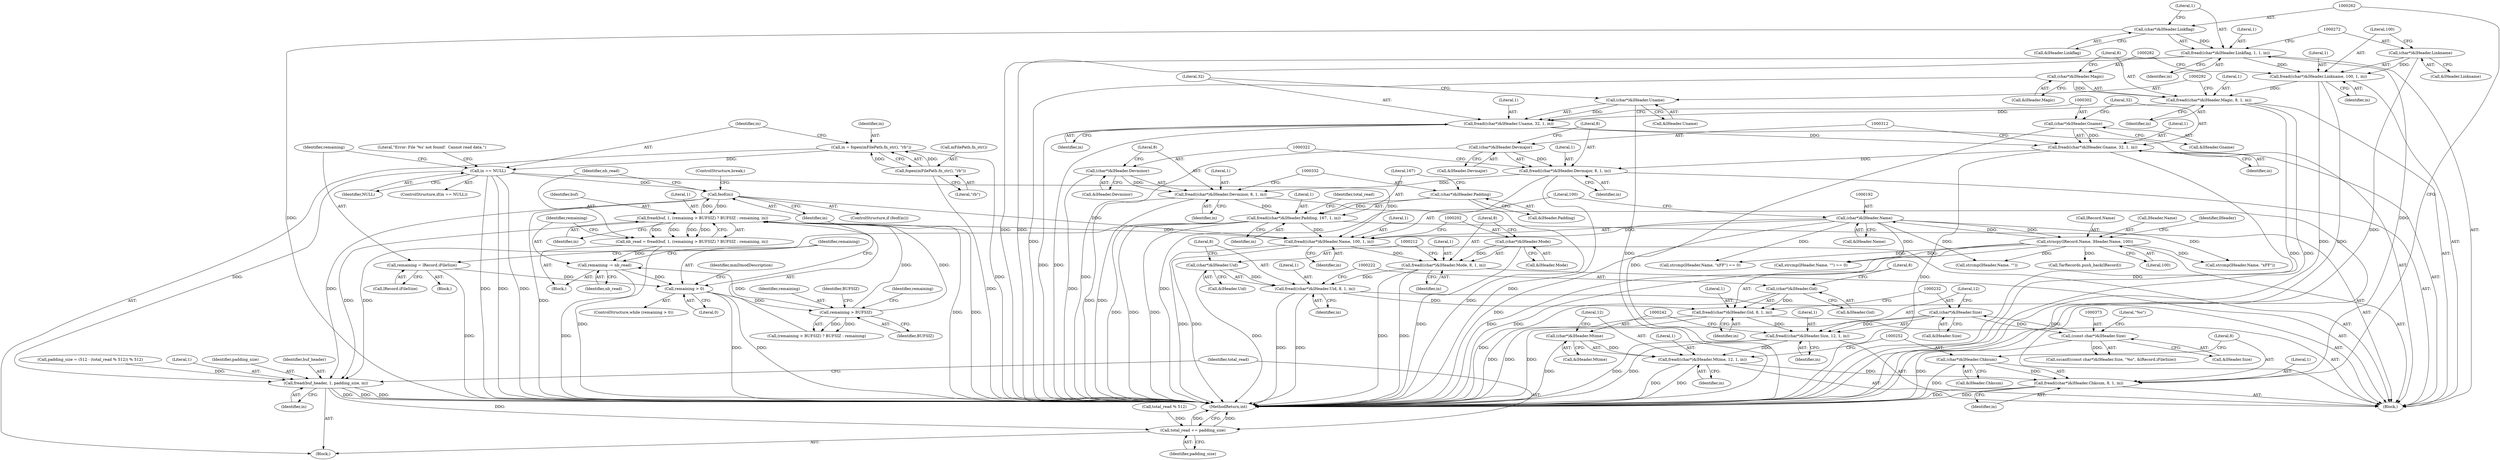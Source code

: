 digraph "0_savannah_40cc957f52e772f45125126439ba9333cf2d2998_0@API" {
"1000260" [label="(Call,fread((char*)&lHeader.Linkflag, 1, 1, in))"];
"1000261" [label="(Call,(char*)&lHeader.Linkflag)"];
"1000250" [label="(Call,fread((char*)&lHeader.Chksum, 8, 1, in))"];
"1000251" [label="(Call,(char*)&lHeader.Chksum)"];
"1000240" [label="(Call,fread((char*)&lHeader.Mtime, 12, 1, in))"];
"1000241" [label="(Call,(char*)&lHeader.Mtime)"];
"1000230" [label="(Call,fread((char*)&lHeader.Size, 12, 1, in))"];
"1000231" [label="(Call,(char*)&lHeader.Size)"];
"1000372" [label="(Call,(const char*)&lHeader.Size)"];
"1000220" [label="(Call,fread((char*)&lHeader.Gid, 8, 1, in))"];
"1000221" [label="(Call,(char*)&lHeader.Gid)"];
"1000210" [label="(Call,fread((char*)&lHeader.Uid, 8, 1, in))"];
"1000211" [label="(Call,(char*)&lHeader.Uid)"];
"1000200" [label="(Call,fread((char*)&lHeader.Mode, 8, 1, in))"];
"1000201" [label="(Call,(char*)&lHeader.Mode)"];
"1000190" [label="(Call,fread((char*)&lHeader.Name, 100, 1, in))"];
"1000191" [label="(Call,(char*)&lHeader.Name)"];
"1000354" [label="(Call,strncpy(lRecord.Name, lHeader.Name, 100))"];
"1000330" [label="(Call,fread((char*)&lHeader.Padding, 167, 1, in))"];
"1000331" [label="(Call,(char*)&lHeader.Padding)"];
"1000320" [label="(Call,fread((char*)&lHeader.Devminor, 8, 1, in))"];
"1000321" [label="(Call,(char*)&lHeader.Devminor)"];
"1000310" [label="(Call,fread((char*)&lHeader.Devmajor, 8, 1, in))"];
"1000311" [label="(Call,(char*)&lHeader.Devmajor)"];
"1000300" [label="(Call,fread((char*)&lHeader.Gname, 32, 1, in))"];
"1000301" [label="(Call,(char*)&lHeader.Gname)"];
"1000290" [label="(Call,fread((char*)&lHeader.Uname, 32, 1, in))"];
"1000291" [label="(Call,(char*)&lHeader.Uname)"];
"1000280" [label="(Call,fread((char*)&lHeader.Magic, 8, 1, in))"];
"1000281" [label="(Call,(char*)&lHeader.Magic)"];
"1000270" [label="(Call,fread((char*)&lHeader.Linkname, 100, 1, in))"];
"1000271" [label="(Call,(char*)&lHeader.Linkname)"];
"1000260" [label="(Call,fread((char*)&lHeader.Linkflag, 1, 1, in))"];
"1000118" [label="(Call,in == NULL)"];
"1000112" [label="(Call,in = fopen(mFilePath.fn_str(), \"rb\"))"];
"1000114" [label="(Call,fopen(mFilePath.fn_str(), \"rb\"))"];
"1000149" [label="(Call,fread(buf, 1, (remaining > BUFSIZ) ? BUFSIZ : remaining, in))"];
"1000153" [label="(Call,remaining > BUFSIZ)"];
"1000138" [label="(Call,remaining > 0)"];
"1000159" [label="(Call,remaining -= nb_read)"];
"1000147" [label="(Call,nb_read = fread(buf, 1, (remaining > BUFSIZ) ? BUFSIZ : remaining, in))"];
"1000131" [label="(Call,remaining = lRecord.iFileSize)"];
"1000143" [label="(Call,feof(in))"];
"1000435" [label="(Call,fread(buf_header, 1, padding_size, in))"];
"1000440" [label="(Call,total_read += padding_size)"];
"1000431" [label="(Call,total_read % 512)"];
"1000443" [label="(MethodReturn,int)"];
"1000438" [label="(Identifier,padding_size)"];
"1000435" [label="(Call,fread(buf_header, 1, padding_size, in))"];
"1000281" [label="(Call,(char*)&lHeader.Magic)"];
"1000113" [label="(Identifier,in)"];
"1000270" [label="(Call,fread((char*)&lHeader.Linkname, 100, 1, in))"];
"1000132" [label="(Identifier,remaining)"];
"1000103" [label="(Block,)"];
"1000268" [label="(Literal,1)"];
"1000251" [label="(Call,(char*)&lHeader.Chksum)"];
"1000248" [label="(Literal,1)"];
"1000219" [label="(Identifier,in)"];
"1000271" [label="(Call,(char*)&lHeader.Linkname)"];
"1000116" [label="(Literal,\"rb\")"];
"1000378" [label="(Literal,\"%o\")"];
"1000198" [label="(Literal,1)"];
"1000131" [label="(Call,remaining = lRecord.iFileSize)"];
"1000137" [label="(ControlStructure,while (remaining > 0))"];
"1000263" [label="(Call,&lHeader.Linkflag)"];
"1000423" [label="(Call,TarRecords.push_back(lRecord))"];
"1000260" [label="(Call,fread((char*)&lHeader.Linkflag, 1, 1, in))"];
"1000150" [label="(Identifier,buf)"];
"1000280" [label="(Call,fread((char*)&lHeader.Magic, 8, 1, in))"];
"1000436" [label="(Identifier,buf_header)"];
"1000253" [label="(Call,&lHeader.Chksum)"];
"1000355" [label="(Call,lRecord.Name)"];
"1000311" [label="(Call,(char*)&lHeader.Devmajor)"];
"1000321" [label="(Call,(char*)&lHeader.Devminor)"];
"1000154" [label="(Identifier,remaining)"];
"1000320" [label="(Call,fread((char*)&lHeader.Devminor, 8, 1, in))"];
"1000152" [label="(Call,(remaining > BUFSIZ) ? BUFSIZ : remaining)"];
"1000361" [label="(Literal,100)"];
"1000243" [label="(Call,&lHeader.Mtime)"];
"1000240" [label="(Call,fread((char*)&lHeader.Mtime, 12, 1, in))"];
"1000309" [label="(Identifier,in)"];
"1000331" [label="(Call,(char*)&lHeader.Padding)"];
"1000207" [label="(Literal,8)"];
"1000247" [label="(Literal,12)"];
"1000279" [label="(Identifier,in)"];
"1000289" [label="(Identifier,in)"];
"1000193" [label="(Call,&lHeader.Name)"];
"1000151" [label="(Literal,1)"];
"1000313" [label="(Call,&lHeader.Devmajor)"];
"1000147" [label="(Call,nb_read = fread(buf, 1, (remaining > BUFSIZ) ? BUFSIZ : remaining, in))"];
"1000148" [label="(Identifier,nb_read)"];
"1000439" [label="(Identifier,in)"];
"1000442" [label="(Identifier,padding_size)"];
"1000372" [label="(Call,(const char*)&lHeader.Size)"];
"1000239" [label="(Identifier,in)"];
"1000319" [label="(Identifier,in)"];
"1000145" [label="(ControlStructure,break;)"];
"1000177" [label="(Block,)"];
"1000115" [label="(Call,mFilePath.fn_str())"];
"1000220" [label="(Call,fread((char*)&lHeader.Gid, 8, 1, in))"];
"1000161" [label="(Identifier,nb_read)"];
"1000156" [label="(Identifier,BUFSIZ)"];
"1000269" [label="(Identifier,in)"];
"1000227" [label="(Literal,8)"];
"1000273" [label="(Call,&lHeader.Linkname)"];
"1000133" [label="(Call,lRecord.iFileSize)"];
"1000149" [label="(Call,fread(buf, 1, (remaining > BUFSIZ) ? BUFSIZ : remaining, in))"];
"1000139" [label="(Identifier,remaining)"];
"1000267" [label="(Literal,1)"];
"1000338" [label="(Literal,1)"];
"1000374" [label="(Call,&lHeader.Size)"];
"1000155" [label="(Identifier,BUFSIZ)"];
"1000441" [label="(Identifier,total_read)"];
"1000250" [label="(Call,fread((char*)&lHeader.Chksum, 8, 1, in))"];
"1000203" [label="(Call,&lHeader.Mode)"];
"1000297" [label="(Literal,32)"];
"1000328" [label="(Literal,1)"];
"1000191" [label="(Call,(char*)&lHeader.Name)"];
"1000327" [label="(Literal,8)"];
"1000333" [label="(Call,&lHeader.Padding)"];
"1000278" [label="(Literal,1)"];
"1000440" [label="(Call,total_read += padding_size)"];
"1000318" [label="(Literal,1)"];
"1000153" [label="(Call,remaining > BUFSIZ)"];
"1000228" [label="(Literal,1)"];
"1000230" [label="(Call,fread((char*)&lHeader.Size, 12, 1, in))"];
"1000277" [label="(Literal,100)"];
"1000124" [label="(Literal,\"Error: File '%s' not found!  Cannot read data.\")"];
"1000233" [label="(Call,&lHeader.Size)"];
"1000158" [label="(Identifier,in)"];
"1000363" [label="(Call,strcmp(lHeader.Name, \"\xFF\") == 0)"];
"1000112" [label="(Call,in = fopen(mFilePath.fn_str(), \"rb\"))"];
"1000218" [label="(Literal,1)"];
"1000358" [label="(Call,lHeader.Name)"];
"1000221" [label="(Call,(char*)&lHeader.Gid)"];
"1000140" [label="(Literal,0)"];
"1000164" [label="(Identifier,mmDmodDescription)"];
"1000371" [label="(Call,sscanf((const char*)&lHeader.Size, \"%o\", &lRecord.iFileSize))"];
"1000129" [label="(Block,)"];
"1000308" [label="(Literal,1)"];
"1000238" [label="(Literal,1)"];
"1000118" [label="(Call,in == NULL)"];
"1000200" [label="(Call,fread((char*)&lHeader.Mode, 8, 1, in))"];
"1000261" [label="(Call,(char*)&lHeader.Linkflag)"];
"1000209" [label="(Identifier,in)"];
"1000197" [label="(Literal,100)"];
"1000307" [label="(Literal,32)"];
"1000249" [label="(Identifier,in)"];
"1000119" [label="(Identifier,in)"];
"1000144" [label="(Identifier,in)"];
"1000120" [label="(Identifier,NULL)"];
"1000117" [label="(ControlStructure,if(in == NULL))"];
"1000229" [label="(Identifier,in)"];
"1000426" [label="(Call,padding_size = (512 - (total_read % 512)) % 512)"];
"1000341" [label="(Identifier,total_read)"];
"1000143" [label="(Call,feof(in))"];
"1000339" [label="(Identifier,in)"];
"1000300" [label="(Call,fread((char*)&lHeader.Gname, 32, 1, in))"];
"1000389" [label="(Call,strcmp(lHeader.Name, \"\") == 0)"];
"1000293" [label="(Call,&lHeader.Uname)"];
"1000190" [label="(Call,fread((char*)&lHeader.Name, 100, 1, in))"];
"1000258" [label="(Literal,1)"];
"1000283" [label="(Call,&lHeader.Magic)"];
"1000160" [label="(Identifier,remaining)"];
"1000138" [label="(Call,remaining > 0)"];
"1000241" [label="(Call,(char*)&lHeader.Mtime)"];
"1000301" [label="(Call,(char*)&lHeader.Gname)"];
"1000223" [label="(Call,&lHeader.Gid)"];
"1000208" [label="(Literal,1)"];
"1000330" [label="(Call,fread((char*)&lHeader.Padding, 167, 1, in))"];
"1000354" [label="(Call,strncpy(lRecord.Name, lHeader.Name, 100))"];
"1000157" [label="(Identifier,remaining)"];
"1000211" [label="(Call,(char*)&lHeader.Uid)"];
"1000288" [label="(Literal,1)"];
"1000329" [label="(Identifier,in)"];
"1000317" [label="(Literal,8)"];
"1000290" [label="(Call,fread((char*)&lHeader.Uname, 32, 1, in))"];
"1000114" [label="(Call,fopen(mFilePath.fn_str(), \"rb\"))"];
"1000231" [label="(Call,(char*)&lHeader.Size)"];
"1000201" [label="(Call,(char*)&lHeader.Mode)"];
"1000291" [label="(Call,(char*)&lHeader.Uname)"];
"1000299" [label="(Identifier,in)"];
"1000310" [label="(Call,fread((char*)&lHeader.Devmajor, 8, 1, in))"];
"1000298" [label="(Literal,1)"];
"1000303" [label="(Call,&lHeader.Gname)"];
"1000259" [label="(Identifier,in)"];
"1000437" [label="(Literal,1)"];
"1000199" [label="(Identifier,in)"];
"1000323" [label="(Call,&lHeader.Devminor)"];
"1000390" [label="(Call,strcmp(lHeader.Name, \"\"))"];
"1000337" [label="(Literal,167)"];
"1000210" [label="(Call,fread((char*)&lHeader.Uid, 8, 1, in))"];
"1000237" [label="(Literal,12)"];
"1000159" [label="(Call,remaining -= nb_read)"];
"1000142" [label="(ControlStructure,if (feof(in)))"];
"1000217" [label="(Literal,8)"];
"1000213" [label="(Call,&lHeader.Uid)"];
"1000141" [label="(Block,)"];
"1000366" [label="(Identifier,lHeader)"];
"1000257" [label="(Literal,8)"];
"1000287" [label="(Literal,8)"];
"1000364" [label="(Call,strcmp(lHeader.Name, \"\xFF\"))"];
"1000260" -> "1000177"  [label="AST: "];
"1000260" -> "1000269"  [label="CFG: "];
"1000261" -> "1000260"  [label="AST: "];
"1000267" -> "1000260"  [label="AST: "];
"1000268" -> "1000260"  [label="AST: "];
"1000269" -> "1000260"  [label="AST: "];
"1000272" -> "1000260"  [label="CFG: "];
"1000260" -> "1000443"  [label="DDG: "];
"1000260" -> "1000443"  [label="DDG: "];
"1000261" -> "1000260"  [label="DDG: "];
"1000250" -> "1000260"  [label="DDG: "];
"1000260" -> "1000270"  [label="DDG: "];
"1000261" -> "1000263"  [label="CFG: "];
"1000262" -> "1000261"  [label="AST: "];
"1000263" -> "1000261"  [label="AST: "];
"1000267" -> "1000261"  [label="CFG: "];
"1000261" -> "1000443"  [label="DDG: "];
"1000250" -> "1000177"  [label="AST: "];
"1000250" -> "1000259"  [label="CFG: "];
"1000251" -> "1000250"  [label="AST: "];
"1000257" -> "1000250"  [label="AST: "];
"1000258" -> "1000250"  [label="AST: "];
"1000259" -> "1000250"  [label="AST: "];
"1000262" -> "1000250"  [label="CFG: "];
"1000250" -> "1000443"  [label="DDG: "];
"1000250" -> "1000443"  [label="DDG: "];
"1000251" -> "1000250"  [label="DDG: "];
"1000240" -> "1000250"  [label="DDG: "];
"1000251" -> "1000253"  [label="CFG: "];
"1000252" -> "1000251"  [label="AST: "];
"1000253" -> "1000251"  [label="AST: "];
"1000257" -> "1000251"  [label="CFG: "];
"1000251" -> "1000443"  [label="DDG: "];
"1000240" -> "1000177"  [label="AST: "];
"1000240" -> "1000249"  [label="CFG: "];
"1000241" -> "1000240"  [label="AST: "];
"1000247" -> "1000240"  [label="AST: "];
"1000248" -> "1000240"  [label="AST: "];
"1000249" -> "1000240"  [label="AST: "];
"1000252" -> "1000240"  [label="CFG: "];
"1000240" -> "1000443"  [label="DDG: "];
"1000240" -> "1000443"  [label="DDG: "];
"1000241" -> "1000240"  [label="DDG: "];
"1000230" -> "1000240"  [label="DDG: "];
"1000241" -> "1000243"  [label="CFG: "];
"1000242" -> "1000241"  [label="AST: "];
"1000243" -> "1000241"  [label="AST: "];
"1000247" -> "1000241"  [label="CFG: "];
"1000241" -> "1000443"  [label="DDG: "];
"1000230" -> "1000177"  [label="AST: "];
"1000230" -> "1000239"  [label="CFG: "];
"1000231" -> "1000230"  [label="AST: "];
"1000237" -> "1000230"  [label="AST: "];
"1000238" -> "1000230"  [label="AST: "];
"1000239" -> "1000230"  [label="AST: "];
"1000242" -> "1000230"  [label="CFG: "];
"1000230" -> "1000443"  [label="DDG: "];
"1000230" -> "1000443"  [label="DDG: "];
"1000231" -> "1000230"  [label="DDG: "];
"1000220" -> "1000230"  [label="DDG: "];
"1000231" -> "1000233"  [label="CFG: "];
"1000232" -> "1000231"  [label="AST: "];
"1000233" -> "1000231"  [label="AST: "];
"1000237" -> "1000231"  [label="CFG: "];
"1000231" -> "1000443"  [label="DDG: "];
"1000372" -> "1000231"  [label="DDG: "];
"1000231" -> "1000372"  [label="DDG: "];
"1000372" -> "1000371"  [label="AST: "];
"1000372" -> "1000374"  [label="CFG: "];
"1000373" -> "1000372"  [label="AST: "];
"1000374" -> "1000372"  [label="AST: "];
"1000378" -> "1000372"  [label="CFG: "];
"1000372" -> "1000443"  [label="DDG: "];
"1000372" -> "1000371"  [label="DDG: "];
"1000220" -> "1000177"  [label="AST: "];
"1000220" -> "1000229"  [label="CFG: "];
"1000221" -> "1000220"  [label="AST: "];
"1000227" -> "1000220"  [label="AST: "];
"1000228" -> "1000220"  [label="AST: "];
"1000229" -> "1000220"  [label="AST: "];
"1000232" -> "1000220"  [label="CFG: "];
"1000220" -> "1000443"  [label="DDG: "];
"1000220" -> "1000443"  [label="DDG: "];
"1000221" -> "1000220"  [label="DDG: "];
"1000210" -> "1000220"  [label="DDG: "];
"1000221" -> "1000223"  [label="CFG: "];
"1000222" -> "1000221"  [label="AST: "];
"1000223" -> "1000221"  [label="AST: "];
"1000227" -> "1000221"  [label="CFG: "];
"1000221" -> "1000443"  [label="DDG: "];
"1000210" -> "1000177"  [label="AST: "];
"1000210" -> "1000219"  [label="CFG: "];
"1000211" -> "1000210"  [label="AST: "];
"1000217" -> "1000210"  [label="AST: "];
"1000218" -> "1000210"  [label="AST: "];
"1000219" -> "1000210"  [label="AST: "];
"1000222" -> "1000210"  [label="CFG: "];
"1000210" -> "1000443"  [label="DDG: "];
"1000210" -> "1000443"  [label="DDG: "];
"1000211" -> "1000210"  [label="DDG: "];
"1000200" -> "1000210"  [label="DDG: "];
"1000211" -> "1000213"  [label="CFG: "];
"1000212" -> "1000211"  [label="AST: "];
"1000213" -> "1000211"  [label="AST: "];
"1000217" -> "1000211"  [label="CFG: "];
"1000211" -> "1000443"  [label="DDG: "];
"1000200" -> "1000177"  [label="AST: "];
"1000200" -> "1000209"  [label="CFG: "];
"1000201" -> "1000200"  [label="AST: "];
"1000207" -> "1000200"  [label="AST: "];
"1000208" -> "1000200"  [label="AST: "];
"1000209" -> "1000200"  [label="AST: "];
"1000212" -> "1000200"  [label="CFG: "];
"1000200" -> "1000443"  [label="DDG: "];
"1000200" -> "1000443"  [label="DDG: "];
"1000201" -> "1000200"  [label="DDG: "];
"1000190" -> "1000200"  [label="DDG: "];
"1000201" -> "1000203"  [label="CFG: "];
"1000202" -> "1000201"  [label="AST: "];
"1000203" -> "1000201"  [label="AST: "];
"1000207" -> "1000201"  [label="CFG: "];
"1000201" -> "1000443"  [label="DDG: "];
"1000190" -> "1000177"  [label="AST: "];
"1000190" -> "1000199"  [label="CFG: "];
"1000191" -> "1000190"  [label="AST: "];
"1000197" -> "1000190"  [label="AST: "];
"1000198" -> "1000190"  [label="AST: "];
"1000199" -> "1000190"  [label="AST: "];
"1000202" -> "1000190"  [label="CFG: "];
"1000190" -> "1000443"  [label="DDG: "];
"1000190" -> "1000443"  [label="DDG: "];
"1000191" -> "1000190"  [label="DDG: "];
"1000330" -> "1000190"  [label="DDG: "];
"1000118" -> "1000190"  [label="DDG: "];
"1000149" -> "1000190"  [label="DDG: "];
"1000143" -> "1000190"  [label="DDG: "];
"1000191" -> "1000193"  [label="CFG: "];
"1000192" -> "1000191"  [label="AST: "];
"1000193" -> "1000191"  [label="AST: "];
"1000197" -> "1000191"  [label="CFG: "];
"1000191" -> "1000443"  [label="DDG: "];
"1000354" -> "1000191"  [label="DDG: "];
"1000191" -> "1000354"  [label="DDG: "];
"1000191" -> "1000363"  [label="DDG: "];
"1000191" -> "1000364"  [label="DDG: "];
"1000191" -> "1000389"  [label="DDG: "];
"1000191" -> "1000390"  [label="DDG: "];
"1000354" -> "1000177"  [label="AST: "];
"1000354" -> "1000361"  [label="CFG: "];
"1000355" -> "1000354"  [label="AST: "];
"1000358" -> "1000354"  [label="AST: "];
"1000361" -> "1000354"  [label="AST: "];
"1000366" -> "1000354"  [label="CFG: "];
"1000354" -> "1000443"  [label="DDG: "];
"1000354" -> "1000443"  [label="DDG: "];
"1000354" -> "1000363"  [label="DDG: "];
"1000354" -> "1000364"  [label="DDG: "];
"1000354" -> "1000389"  [label="DDG: "];
"1000354" -> "1000390"  [label="DDG: "];
"1000354" -> "1000423"  [label="DDG: "];
"1000330" -> "1000177"  [label="AST: "];
"1000330" -> "1000339"  [label="CFG: "];
"1000331" -> "1000330"  [label="AST: "];
"1000337" -> "1000330"  [label="AST: "];
"1000338" -> "1000330"  [label="AST: "];
"1000339" -> "1000330"  [label="AST: "];
"1000341" -> "1000330"  [label="CFG: "];
"1000330" -> "1000443"  [label="DDG: "];
"1000330" -> "1000443"  [label="DDG: "];
"1000330" -> "1000443"  [label="DDG: "];
"1000331" -> "1000330"  [label="DDG: "];
"1000320" -> "1000330"  [label="DDG: "];
"1000330" -> "1000435"  [label="DDG: "];
"1000331" -> "1000333"  [label="CFG: "];
"1000332" -> "1000331"  [label="AST: "];
"1000333" -> "1000331"  [label="AST: "];
"1000337" -> "1000331"  [label="CFG: "];
"1000331" -> "1000443"  [label="DDG: "];
"1000320" -> "1000177"  [label="AST: "];
"1000320" -> "1000329"  [label="CFG: "];
"1000321" -> "1000320"  [label="AST: "];
"1000327" -> "1000320"  [label="AST: "];
"1000328" -> "1000320"  [label="AST: "];
"1000329" -> "1000320"  [label="AST: "];
"1000332" -> "1000320"  [label="CFG: "];
"1000320" -> "1000443"  [label="DDG: "];
"1000320" -> "1000443"  [label="DDG: "];
"1000321" -> "1000320"  [label="DDG: "];
"1000310" -> "1000320"  [label="DDG: "];
"1000321" -> "1000323"  [label="CFG: "];
"1000322" -> "1000321"  [label="AST: "];
"1000323" -> "1000321"  [label="AST: "];
"1000327" -> "1000321"  [label="CFG: "];
"1000321" -> "1000443"  [label="DDG: "];
"1000310" -> "1000177"  [label="AST: "];
"1000310" -> "1000319"  [label="CFG: "];
"1000311" -> "1000310"  [label="AST: "];
"1000317" -> "1000310"  [label="AST: "];
"1000318" -> "1000310"  [label="AST: "];
"1000319" -> "1000310"  [label="AST: "];
"1000322" -> "1000310"  [label="CFG: "];
"1000310" -> "1000443"  [label="DDG: "];
"1000310" -> "1000443"  [label="DDG: "];
"1000311" -> "1000310"  [label="DDG: "];
"1000300" -> "1000310"  [label="DDG: "];
"1000311" -> "1000313"  [label="CFG: "];
"1000312" -> "1000311"  [label="AST: "];
"1000313" -> "1000311"  [label="AST: "];
"1000317" -> "1000311"  [label="CFG: "];
"1000311" -> "1000443"  [label="DDG: "];
"1000300" -> "1000177"  [label="AST: "];
"1000300" -> "1000309"  [label="CFG: "];
"1000301" -> "1000300"  [label="AST: "];
"1000307" -> "1000300"  [label="AST: "];
"1000308" -> "1000300"  [label="AST: "];
"1000309" -> "1000300"  [label="AST: "];
"1000312" -> "1000300"  [label="CFG: "];
"1000300" -> "1000443"  [label="DDG: "];
"1000300" -> "1000443"  [label="DDG: "];
"1000301" -> "1000300"  [label="DDG: "];
"1000290" -> "1000300"  [label="DDG: "];
"1000301" -> "1000303"  [label="CFG: "];
"1000302" -> "1000301"  [label="AST: "];
"1000303" -> "1000301"  [label="AST: "];
"1000307" -> "1000301"  [label="CFG: "];
"1000301" -> "1000443"  [label="DDG: "];
"1000290" -> "1000177"  [label="AST: "];
"1000290" -> "1000299"  [label="CFG: "];
"1000291" -> "1000290"  [label="AST: "];
"1000297" -> "1000290"  [label="AST: "];
"1000298" -> "1000290"  [label="AST: "];
"1000299" -> "1000290"  [label="AST: "];
"1000302" -> "1000290"  [label="CFG: "];
"1000290" -> "1000443"  [label="DDG: "];
"1000290" -> "1000443"  [label="DDG: "];
"1000291" -> "1000290"  [label="DDG: "];
"1000280" -> "1000290"  [label="DDG: "];
"1000291" -> "1000293"  [label="CFG: "];
"1000292" -> "1000291"  [label="AST: "];
"1000293" -> "1000291"  [label="AST: "];
"1000297" -> "1000291"  [label="CFG: "];
"1000291" -> "1000443"  [label="DDG: "];
"1000280" -> "1000177"  [label="AST: "];
"1000280" -> "1000289"  [label="CFG: "];
"1000281" -> "1000280"  [label="AST: "];
"1000287" -> "1000280"  [label="AST: "];
"1000288" -> "1000280"  [label="AST: "];
"1000289" -> "1000280"  [label="AST: "];
"1000292" -> "1000280"  [label="CFG: "];
"1000280" -> "1000443"  [label="DDG: "];
"1000280" -> "1000443"  [label="DDG: "];
"1000281" -> "1000280"  [label="DDG: "];
"1000270" -> "1000280"  [label="DDG: "];
"1000281" -> "1000283"  [label="CFG: "];
"1000282" -> "1000281"  [label="AST: "];
"1000283" -> "1000281"  [label="AST: "];
"1000287" -> "1000281"  [label="CFG: "];
"1000281" -> "1000443"  [label="DDG: "];
"1000270" -> "1000177"  [label="AST: "];
"1000270" -> "1000279"  [label="CFG: "];
"1000271" -> "1000270"  [label="AST: "];
"1000277" -> "1000270"  [label="AST: "];
"1000278" -> "1000270"  [label="AST: "];
"1000279" -> "1000270"  [label="AST: "];
"1000282" -> "1000270"  [label="CFG: "];
"1000270" -> "1000443"  [label="DDG: "];
"1000270" -> "1000443"  [label="DDG: "];
"1000271" -> "1000270"  [label="DDG: "];
"1000271" -> "1000273"  [label="CFG: "];
"1000272" -> "1000271"  [label="AST: "];
"1000273" -> "1000271"  [label="AST: "];
"1000277" -> "1000271"  [label="CFG: "];
"1000271" -> "1000443"  [label="DDG: "];
"1000118" -> "1000117"  [label="AST: "];
"1000118" -> "1000120"  [label="CFG: "];
"1000119" -> "1000118"  [label="AST: "];
"1000120" -> "1000118"  [label="AST: "];
"1000124" -> "1000118"  [label="CFG: "];
"1000132" -> "1000118"  [label="CFG: "];
"1000118" -> "1000443"  [label="DDG: "];
"1000118" -> "1000443"  [label="DDG: "];
"1000118" -> "1000443"  [label="DDG: "];
"1000112" -> "1000118"  [label="DDG: "];
"1000118" -> "1000143"  [label="DDG: "];
"1000118" -> "1000435"  [label="DDG: "];
"1000112" -> "1000103"  [label="AST: "];
"1000112" -> "1000114"  [label="CFG: "];
"1000113" -> "1000112"  [label="AST: "];
"1000114" -> "1000112"  [label="AST: "];
"1000119" -> "1000112"  [label="CFG: "];
"1000112" -> "1000443"  [label="DDG: "];
"1000114" -> "1000112"  [label="DDG: "];
"1000114" -> "1000112"  [label="DDG: "];
"1000114" -> "1000116"  [label="CFG: "];
"1000115" -> "1000114"  [label="AST: "];
"1000116" -> "1000114"  [label="AST: "];
"1000114" -> "1000443"  [label="DDG: "];
"1000149" -> "1000147"  [label="AST: "];
"1000149" -> "1000158"  [label="CFG: "];
"1000150" -> "1000149"  [label="AST: "];
"1000151" -> "1000149"  [label="AST: "];
"1000152" -> "1000149"  [label="AST: "];
"1000158" -> "1000149"  [label="AST: "];
"1000147" -> "1000149"  [label="CFG: "];
"1000149" -> "1000443"  [label="DDG: "];
"1000149" -> "1000443"  [label="DDG: "];
"1000149" -> "1000143"  [label="DDG: "];
"1000149" -> "1000147"  [label="DDG: "];
"1000149" -> "1000147"  [label="DDG: "];
"1000149" -> "1000147"  [label="DDG: "];
"1000149" -> "1000147"  [label="DDG: "];
"1000153" -> "1000149"  [label="DDG: "];
"1000153" -> "1000149"  [label="DDG: "];
"1000143" -> "1000149"  [label="DDG: "];
"1000149" -> "1000435"  [label="DDG: "];
"1000153" -> "1000152"  [label="AST: "];
"1000153" -> "1000155"  [label="CFG: "];
"1000154" -> "1000153"  [label="AST: "];
"1000155" -> "1000153"  [label="AST: "];
"1000156" -> "1000153"  [label="CFG: "];
"1000157" -> "1000153"  [label="CFG: "];
"1000138" -> "1000153"  [label="DDG: "];
"1000153" -> "1000152"  [label="DDG: "];
"1000153" -> "1000152"  [label="DDG: "];
"1000153" -> "1000159"  [label="DDG: "];
"1000138" -> "1000137"  [label="AST: "];
"1000138" -> "1000140"  [label="CFG: "];
"1000139" -> "1000138"  [label="AST: "];
"1000140" -> "1000138"  [label="AST: "];
"1000144" -> "1000138"  [label="CFG: "];
"1000164" -> "1000138"  [label="CFG: "];
"1000138" -> "1000443"  [label="DDG: "];
"1000138" -> "1000443"  [label="DDG: "];
"1000159" -> "1000138"  [label="DDG: "];
"1000131" -> "1000138"  [label="DDG: "];
"1000159" -> "1000141"  [label="AST: "];
"1000159" -> "1000161"  [label="CFG: "];
"1000160" -> "1000159"  [label="AST: "];
"1000161" -> "1000159"  [label="AST: "];
"1000139" -> "1000159"  [label="CFG: "];
"1000159" -> "1000443"  [label="DDG: "];
"1000147" -> "1000159"  [label="DDG: "];
"1000147" -> "1000141"  [label="AST: "];
"1000148" -> "1000147"  [label="AST: "];
"1000160" -> "1000147"  [label="CFG: "];
"1000147" -> "1000443"  [label="DDG: "];
"1000131" -> "1000129"  [label="AST: "];
"1000131" -> "1000133"  [label="CFG: "];
"1000132" -> "1000131"  [label="AST: "];
"1000133" -> "1000131"  [label="AST: "];
"1000139" -> "1000131"  [label="CFG: "];
"1000131" -> "1000443"  [label="DDG: "];
"1000143" -> "1000142"  [label="AST: "];
"1000143" -> "1000144"  [label="CFG: "];
"1000144" -> "1000143"  [label="AST: "];
"1000145" -> "1000143"  [label="CFG: "];
"1000148" -> "1000143"  [label="CFG: "];
"1000143" -> "1000443"  [label="DDG: "];
"1000143" -> "1000435"  [label="DDG: "];
"1000435" -> "1000103"  [label="AST: "];
"1000435" -> "1000439"  [label="CFG: "];
"1000436" -> "1000435"  [label="AST: "];
"1000437" -> "1000435"  [label="AST: "];
"1000438" -> "1000435"  [label="AST: "];
"1000439" -> "1000435"  [label="AST: "];
"1000441" -> "1000435"  [label="CFG: "];
"1000435" -> "1000443"  [label="DDG: "];
"1000435" -> "1000443"  [label="DDG: "];
"1000435" -> "1000443"  [label="DDG: "];
"1000426" -> "1000435"  [label="DDG: "];
"1000435" -> "1000440"  [label="DDG: "];
"1000440" -> "1000103"  [label="AST: "];
"1000440" -> "1000442"  [label="CFG: "];
"1000441" -> "1000440"  [label="AST: "];
"1000442" -> "1000440"  [label="AST: "];
"1000443" -> "1000440"  [label="CFG: "];
"1000440" -> "1000443"  [label="DDG: "];
"1000440" -> "1000443"  [label="DDG: "];
"1000431" -> "1000440"  [label="DDG: "];
}
